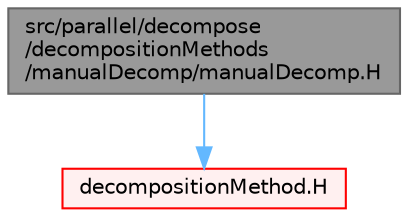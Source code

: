 digraph "src/parallel/decompose/decompositionMethods/manualDecomp/manualDecomp.H"
{
 // LATEX_PDF_SIZE
  bgcolor="transparent";
  edge [fontname=Helvetica,fontsize=10,labelfontname=Helvetica,labelfontsize=10];
  node [fontname=Helvetica,fontsize=10,shape=box,height=0.2,width=0.4];
  Node1 [id="Node000001",label="src/parallel/decompose\l/decompositionMethods\l/manualDecomp/manualDecomp.H",height=0.2,width=0.4,color="gray40", fillcolor="grey60", style="filled", fontcolor="black",tooltip=" "];
  Node1 -> Node2 [id="edge1_Node000001_Node000002",color="steelblue1",style="solid",tooltip=" "];
  Node2 [id="Node000002",label="decompositionMethod.H",height=0.2,width=0.4,color="red", fillcolor="#FFF0F0", style="filled",URL="$decompositionMethod_8H.html",tooltip=" "];
}
